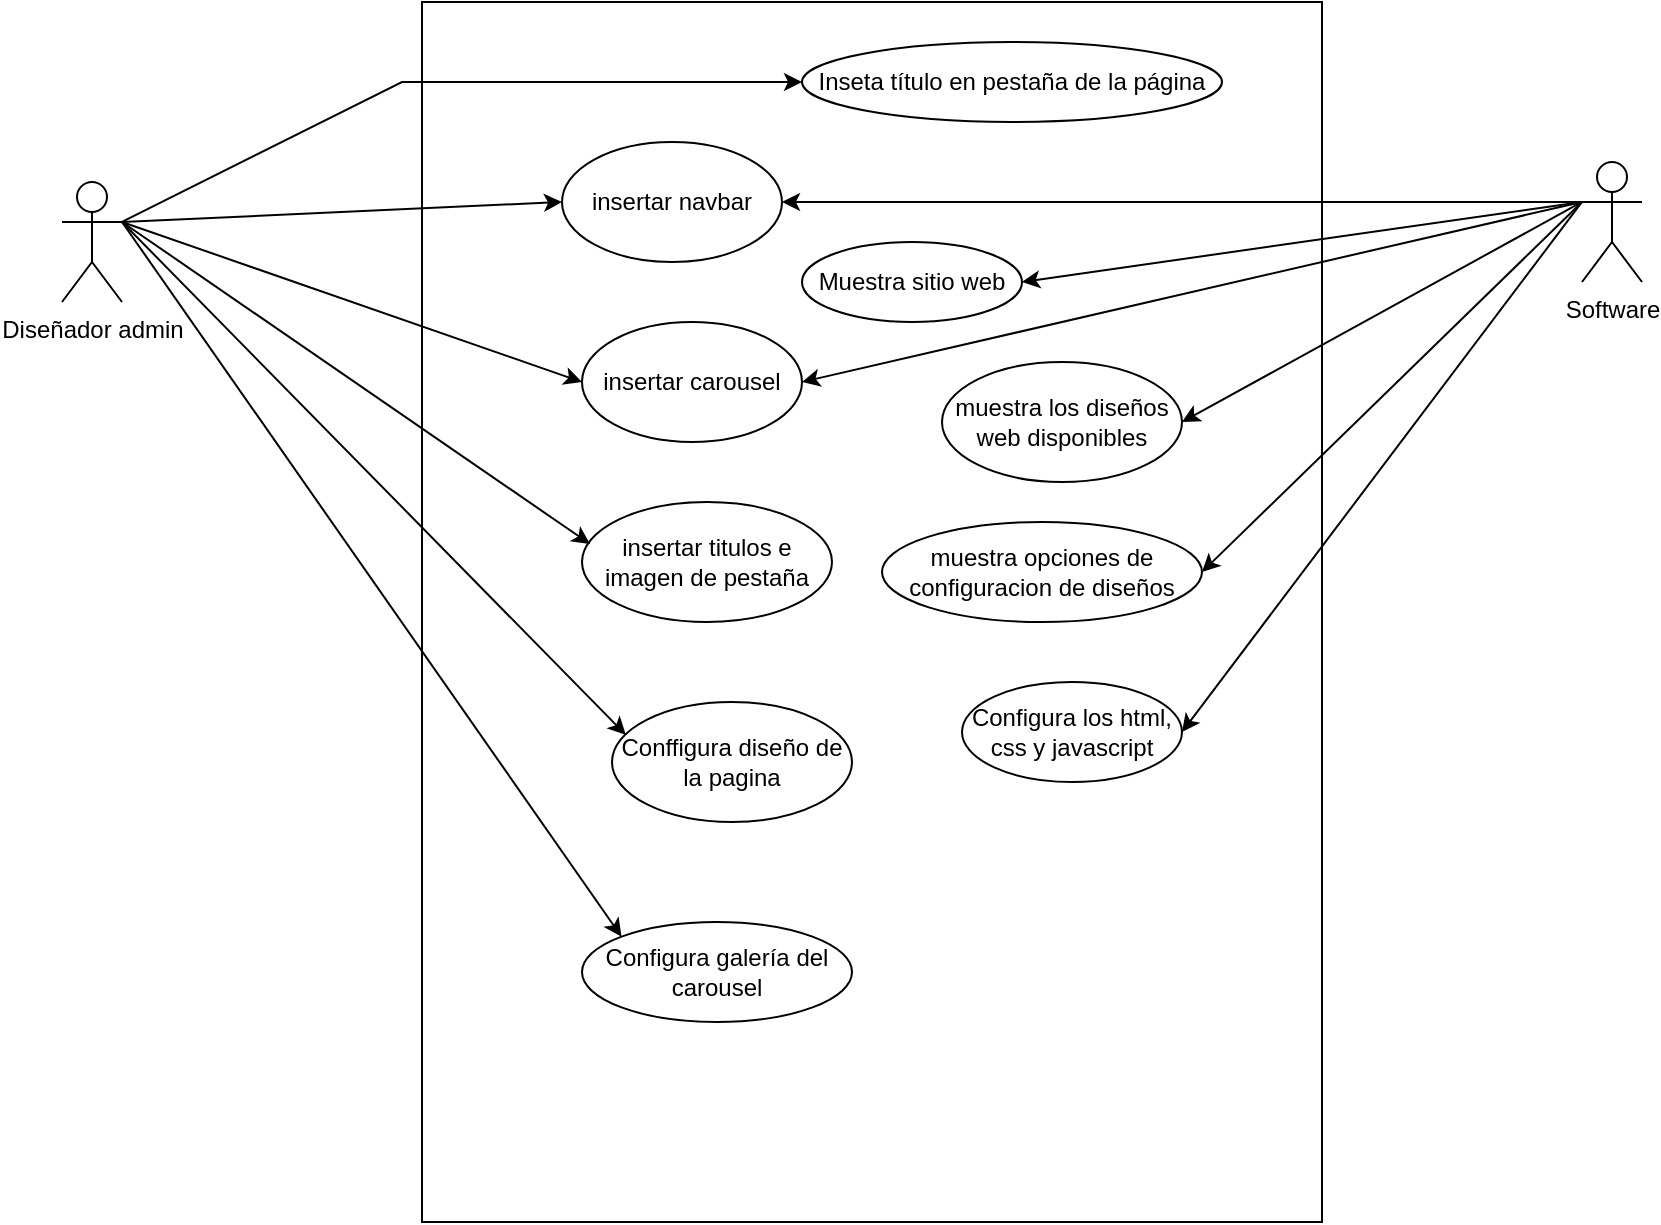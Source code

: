<mxfile version="24.5.1" type="device">
  <diagram id="R2lEEEUBdFMjLlhIrx00" name="Page-1">
    <mxGraphModel dx="880" dy="532" grid="1" gridSize="10" guides="1" tooltips="1" connect="1" arrows="1" fold="1" page="1" pageScale="1" pageWidth="850" pageHeight="1100" math="0" shadow="0" extFonts="Permanent Marker^https://fonts.googleapis.com/css?family=Permanent+Marker">
      <root>
        <mxCell id="0" />
        <mxCell id="1" parent="0" />
        <mxCell id="vRSVLZPT0YSDH4a8OXw3-1" value="" style="rounded=0;whiteSpace=wrap;html=1;" parent="1" vertex="1">
          <mxGeometry x="250" y="80" width="450" height="610" as="geometry" />
        </mxCell>
        <mxCell id="vRSVLZPT0YSDH4a8OXw3-2" value="Diseñador admin" style="shape=umlActor;verticalLabelPosition=bottom;verticalAlign=top;html=1;outlineConnect=0;" parent="1" vertex="1">
          <mxGeometry x="70" y="170" width="30" height="60" as="geometry" />
        </mxCell>
        <mxCell id="vRSVLZPT0YSDH4a8OXw3-3" value="Software&lt;div&gt;&lt;br&gt;&lt;/div&gt;" style="shape=umlActor;verticalLabelPosition=bottom;verticalAlign=top;html=1;outlineConnect=0;" parent="1" vertex="1">
          <mxGeometry x="830" y="160" width="30" height="60" as="geometry" />
        </mxCell>
        <mxCell id="vRSVLZPT0YSDH4a8OXw3-4" value="insertar navbar" style="ellipse;whiteSpace=wrap;html=1;" parent="1" vertex="1">
          <mxGeometry x="320" y="150" width="110" height="60" as="geometry" />
        </mxCell>
        <mxCell id="vRSVLZPT0YSDH4a8OXw3-5" value="insertar carousel" style="ellipse;whiteSpace=wrap;html=1;" parent="1" vertex="1">
          <mxGeometry x="330" y="240" width="110" height="60" as="geometry" />
        </mxCell>
        <mxCell id="vRSVLZPT0YSDH4a8OXw3-15" value="Muestra sitio web" style="ellipse;whiteSpace=wrap;html=1;" parent="1" vertex="1">
          <mxGeometry x="440" y="200" width="110" height="40" as="geometry" />
        </mxCell>
        <mxCell id="vRSVLZPT0YSDH4a8OXw3-18" value="" style="endArrow=classic;html=1;rounded=0;exitX=1;exitY=0.333;exitDx=0;exitDy=0;exitPerimeter=0;entryX=0;entryY=0.5;entryDx=0;entryDy=0;" parent="1" source="vRSVLZPT0YSDH4a8OXw3-2" target="vRSVLZPT0YSDH4a8OXw3-5" edge="1">
          <mxGeometry width="50" height="50" relative="1" as="geometry">
            <mxPoint x="360" y="310" as="sourcePoint" />
            <mxPoint x="410" y="260" as="targetPoint" />
          </mxGeometry>
        </mxCell>
        <mxCell id="vRSVLZPT0YSDH4a8OXw3-19" value="" style="endArrow=classic;html=1;rounded=0;exitX=1;exitY=0.333;exitDx=0;exitDy=0;exitPerimeter=0;entryX=0;entryY=0.5;entryDx=0;entryDy=0;" parent="1" source="vRSVLZPT0YSDH4a8OXw3-2" target="vRSVLZPT0YSDH4a8OXw3-4" edge="1">
          <mxGeometry width="50" height="50" relative="1" as="geometry">
            <mxPoint x="360" y="310" as="sourcePoint" />
            <mxPoint x="410" y="260" as="targetPoint" />
          </mxGeometry>
        </mxCell>
        <mxCell id="vRSVLZPT0YSDH4a8OXw3-20" value="" style="endArrow=classic;html=1;rounded=0;entryX=1;entryY=0.5;entryDx=0;entryDy=0;exitX=0;exitY=0.333;exitDx=0;exitDy=0;exitPerimeter=0;" parent="1" source="vRSVLZPT0YSDH4a8OXw3-3" target="vRSVLZPT0YSDH4a8OXw3-15" edge="1">
          <mxGeometry width="50" height="50" relative="1" as="geometry">
            <mxPoint x="570" y="310" as="sourcePoint" />
            <mxPoint x="620" y="260" as="targetPoint" />
          </mxGeometry>
        </mxCell>
        <mxCell id="vRSVLZPT0YSDH4a8OXw3-21" value="" style="endArrow=classic;html=1;rounded=0;entryX=1;entryY=0.5;entryDx=0;entryDy=0;exitX=0;exitY=0.333;exitDx=0;exitDy=0;exitPerimeter=0;" parent="1" source="vRSVLZPT0YSDH4a8OXw3-3" target="vRSVLZPT0YSDH4a8OXw3-4" edge="1">
          <mxGeometry width="50" height="50" relative="1" as="geometry">
            <mxPoint x="830" y="190" as="sourcePoint" />
            <mxPoint x="620" y="260" as="targetPoint" />
          </mxGeometry>
        </mxCell>
        <mxCell id="vRSVLZPT0YSDH4a8OXw3-22" value="" style="endArrow=classic;html=1;rounded=0;entryX=1;entryY=0.5;entryDx=0;entryDy=0;exitX=0;exitY=0.333;exitDx=0;exitDy=0;exitPerimeter=0;" parent="1" source="vRSVLZPT0YSDH4a8OXw3-3" target="vRSVLZPT0YSDH4a8OXw3-5" edge="1">
          <mxGeometry width="50" height="50" relative="1" as="geometry">
            <mxPoint x="570" y="310" as="sourcePoint" />
            <mxPoint x="620" y="260" as="targetPoint" />
          </mxGeometry>
        </mxCell>
        <mxCell id="vRSVLZPT0YSDH4a8OXw3-23" value="muestra los diseños web disponibles" style="ellipse;whiteSpace=wrap;html=1;" parent="1" vertex="1">
          <mxGeometry x="510" y="260" width="120" height="60" as="geometry" />
        </mxCell>
        <mxCell id="vRSVLZPT0YSDH4a8OXw3-24" value="" style="endArrow=classic;html=1;rounded=0;entryX=1;entryY=0.5;entryDx=0;entryDy=0;exitX=0;exitY=0.333;exitDx=0;exitDy=0;exitPerimeter=0;" parent="1" source="vRSVLZPT0YSDH4a8OXw3-3" target="vRSVLZPT0YSDH4a8OXw3-23" edge="1">
          <mxGeometry width="50" height="50" relative="1" as="geometry">
            <mxPoint x="570" y="410" as="sourcePoint" />
            <mxPoint x="620" y="360" as="targetPoint" />
          </mxGeometry>
        </mxCell>
        <mxCell id="vRSVLZPT0YSDH4a8OXw3-25" value="muestra opciones de configuracion de diseños" style="ellipse;whiteSpace=wrap;html=1;" parent="1" vertex="1">
          <mxGeometry x="480" y="340" width="160" height="50" as="geometry" />
        </mxCell>
        <mxCell id="vRSVLZPT0YSDH4a8OXw3-26" value="" style="endArrow=classic;html=1;rounded=0;entryX=1;entryY=0.5;entryDx=0;entryDy=0;exitX=0;exitY=0.333;exitDx=0;exitDy=0;exitPerimeter=0;" parent="1" source="vRSVLZPT0YSDH4a8OXw3-3" target="vRSVLZPT0YSDH4a8OXw3-25" edge="1">
          <mxGeometry width="50" height="50" relative="1" as="geometry">
            <mxPoint x="570" y="410" as="sourcePoint" />
            <mxPoint x="620" y="360" as="targetPoint" />
          </mxGeometry>
        </mxCell>
        <mxCell id="vRSVLZPT0YSDH4a8OXw3-27" value="insertar titulos e imagen de pestaña" style="ellipse;whiteSpace=wrap;html=1;" parent="1" vertex="1">
          <mxGeometry x="330" y="330" width="125" height="60" as="geometry" />
        </mxCell>
        <mxCell id="vRSVLZPT0YSDH4a8OXw3-28" value="" style="endArrow=classic;html=1;rounded=0;exitX=1;exitY=0.333;exitDx=0;exitDy=0;exitPerimeter=0;entryX=0.032;entryY=0.35;entryDx=0;entryDy=0;entryPerimeter=0;" parent="1" source="vRSVLZPT0YSDH4a8OXw3-2" target="vRSVLZPT0YSDH4a8OXw3-27" edge="1">
          <mxGeometry width="50" height="50" relative="1" as="geometry">
            <mxPoint x="420" y="310" as="sourcePoint" />
            <mxPoint x="470" y="260" as="targetPoint" />
          </mxGeometry>
        </mxCell>
        <mxCell id="2JzJIrFPC3FOTI0L4Gtu-1" value="Conffigura diseño de la pagina" style="ellipse;whiteSpace=wrap;html=1;" vertex="1" parent="1">
          <mxGeometry x="345" y="430" width="120" height="60" as="geometry" />
        </mxCell>
        <mxCell id="2JzJIrFPC3FOTI0L4Gtu-2" value="" style="endArrow=classic;html=1;rounded=0;exitX=1;exitY=0.333;exitDx=0;exitDy=0;exitPerimeter=0;entryX=0.058;entryY=0.275;entryDx=0;entryDy=0;entryPerimeter=0;" edge="1" parent="1" source="vRSVLZPT0YSDH4a8OXw3-2" target="2JzJIrFPC3FOTI0L4Gtu-1">
          <mxGeometry width="50" height="50" relative="1" as="geometry">
            <mxPoint x="430" y="400" as="sourcePoint" />
            <mxPoint x="480" y="350" as="targetPoint" />
          </mxGeometry>
        </mxCell>
        <mxCell id="2JzJIrFPC3FOTI0L4Gtu-3" value="Configura galería del carousel" style="ellipse;whiteSpace=wrap;html=1;" vertex="1" parent="1">
          <mxGeometry x="330" y="540" width="135" height="50" as="geometry" />
        </mxCell>
        <mxCell id="2JzJIrFPC3FOTI0L4Gtu-4" value="" style="endArrow=classic;html=1;rounded=0;exitX=1;exitY=0.333;exitDx=0;exitDy=0;exitPerimeter=0;entryX=0;entryY=0;entryDx=0;entryDy=0;" edge="1" parent="1" source="vRSVLZPT0YSDH4a8OXw3-2" target="2JzJIrFPC3FOTI0L4Gtu-3">
          <mxGeometry width="50" height="50" relative="1" as="geometry">
            <mxPoint x="430" y="500" as="sourcePoint" />
            <mxPoint x="480" y="450" as="targetPoint" />
          </mxGeometry>
        </mxCell>
        <mxCell id="2JzJIrFPC3FOTI0L4Gtu-5" value="Inseta título en pestaña de la página" style="ellipse;whiteSpace=wrap;html=1;" vertex="1" parent="1">
          <mxGeometry x="440" y="100" width="210" height="40" as="geometry" />
        </mxCell>
        <mxCell id="2JzJIrFPC3FOTI0L4Gtu-6" value="" style="endArrow=classic;html=1;rounded=0;exitX=1;exitY=0.333;exitDx=0;exitDy=0;exitPerimeter=0;entryX=0;entryY=0.5;entryDx=0;entryDy=0;" edge="1" parent="1" source="vRSVLZPT0YSDH4a8OXw3-2" target="2JzJIrFPC3FOTI0L4Gtu-5">
          <mxGeometry width="50" height="50" relative="1" as="geometry">
            <mxPoint x="430" y="290" as="sourcePoint" />
            <mxPoint x="480" y="240" as="targetPoint" />
            <Array as="points">
              <mxPoint x="240" y="120" />
            </Array>
          </mxGeometry>
        </mxCell>
        <mxCell id="2JzJIrFPC3FOTI0L4Gtu-8" value="Configura los html, css y javascript" style="ellipse;whiteSpace=wrap;html=1;" vertex="1" parent="1">
          <mxGeometry x="520" y="420" width="110" height="50" as="geometry" />
        </mxCell>
        <mxCell id="2JzJIrFPC3FOTI0L4Gtu-9" value="" style="endArrow=classic;html=1;rounded=0;exitX=0;exitY=0.333;exitDx=0;exitDy=0;exitPerimeter=0;entryX=1;entryY=0.5;entryDx=0;entryDy=0;" edge="1" parent="1" source="vRSVLZPT0YSDH4a8OXw3-3" target="2JzJIrFPC3FOTI0L4Gtu-8">
          <mxGeometry width="50" height="50" relative="1" as="geometry">
            <mxPoint x="430" y="390" as="sourcePoint" />
            <mxPoint x="480" y="340" as="targetPoint" />
          </mxGeometry>
        </mxCell>
      </root>
    </mxGraphModel>
  </diagram>
</mxfile>
